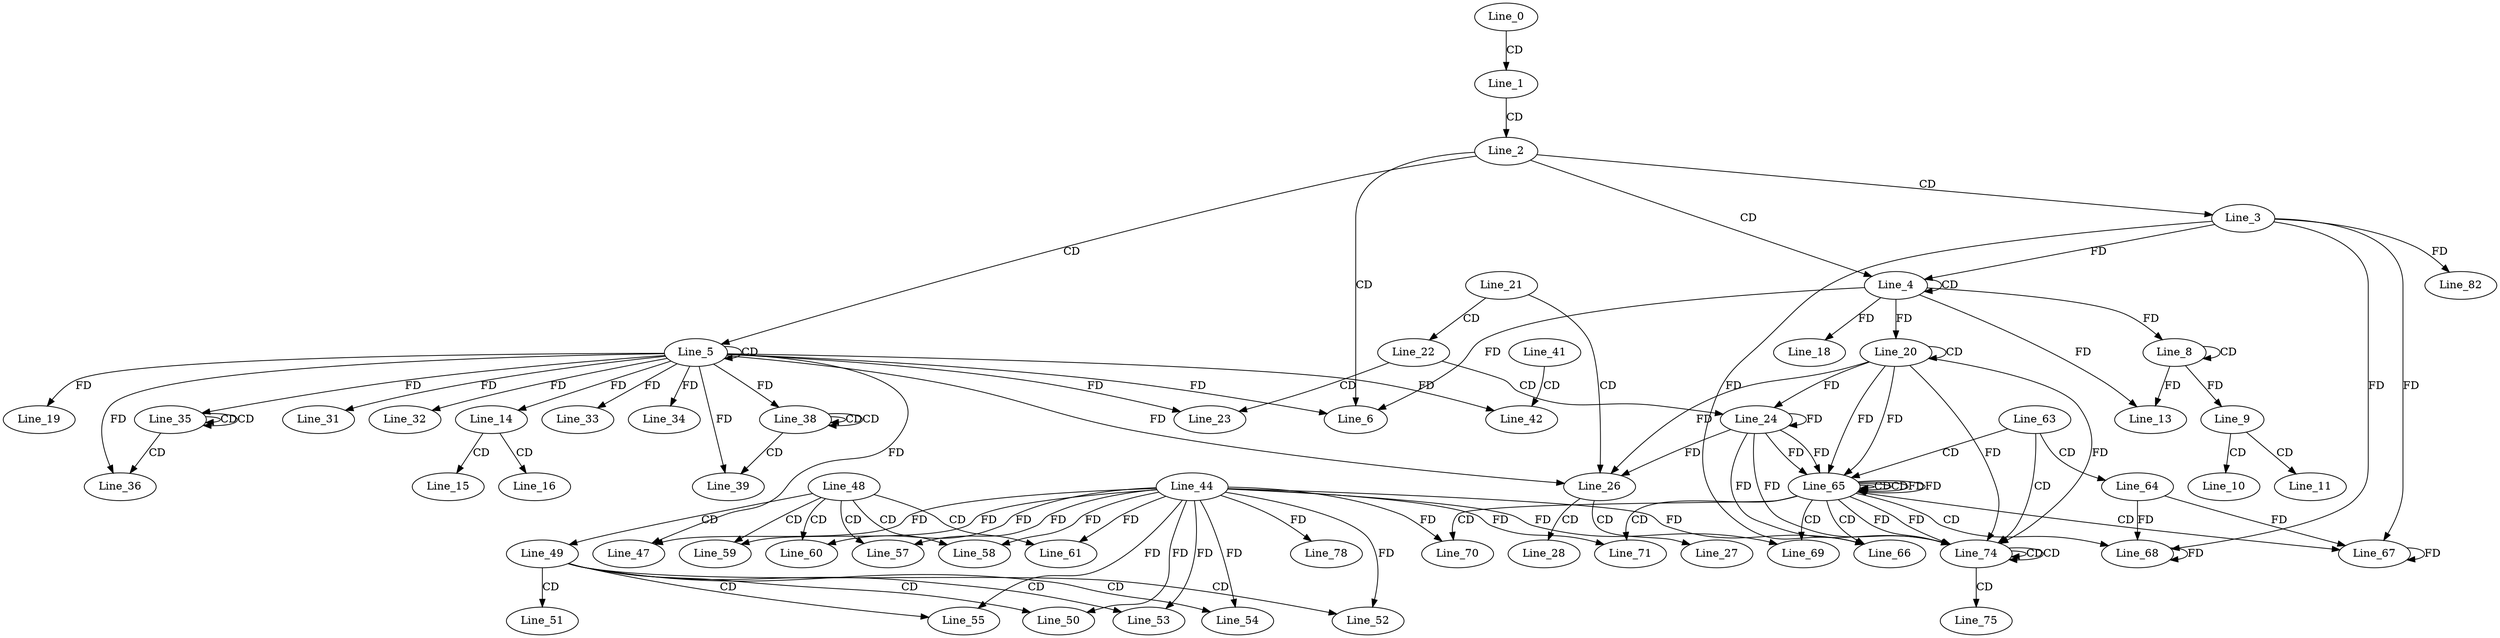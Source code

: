 digraph G {
  Line_0;
  Line_1;
  Line_2;
  Line_3;
  Line_4;
  Line_4;
  Line_5;
  Line_5;
  Line_6;
  Line_6;
  Line_8;
  Line_8;
  Line_9;
  Line_10;
  Line_11;
  Line_13;
  Line_14;
  Line_14;
  Line_14;
  Line_14;
  Line_14;
  Line_15;
  Line_16;
  Line_18;
  Line_19;
  Line_20;
  Line_20;
  Line_21;
  Line_22;
  Line_23;
  Line_24;
  Line_26;
  Line_26;
  Line_26;
  Line_26;
  Line_26;
  Line_26;
  Line_27;
  Line_28;
  Line_31;
  Line_32;
  Line_33;
  Line_34;
  Line_35;
  Line_35;
  Line_35;
  Line_36;
  Line_38;
  Line_38;
  Line_38;
  Line_39;
  Line_41;
  Line_42;
  Line_42;
  Line_47;
  Line_44;
  Line_48;
  Line_49;
  Line_50;
  Line_51;
  Line_52;
  Line_53;
  Line_54;
  Line_55;
  Line_57;
  Line_58;
  Line_59;
  Line_60;
  Line_61;
  Line_63;
  Line_64;
  Line_65;
  Line_65;
  Line_66;
  Line_66;
  Line_67;
  Line_67;
  Line_68;
  Line_68;
  Line_69;
  Line_70;
  Line_71;
  Line_74;
  Line_74;
  Line_75;
  Line_75;
  Line_78;
  Line_82;
  Line_0 -> Line_1 [ label="CD" ];
  Line_1 -> Line_2 [ label="CD" ];
  Line_2 -> Line_3 [ label="CD" ];
  Line_2 -> Line_4 [ label="CD" ];
  Line_4 -> Line_4 [ label="CD" ];
  Line_3 -> Line_4 [ label="FD" ];
  Line_2 -> Line_5 [ label="CD" ];
  Line_5 -> Line_5 [ label="CD" ];
  Line_2 -> Line_6 [ label="CD" ];
  Line_4 -> Line_6 [ label="FD" ];
  Line_5 -> Line_6 [ label="FD" ];
  Line_8 -> Line_8 [ label="CD" ];
  Line_4 -> Line_8 [ label="FD" ];
  Line_8 -> Line_9 [ label="FD" ];
  Line_9 -> Line_10 [ label="CD" ];
  Line_9 -> Line_11 [ label="CD" ];
  Line_4 -> Line_13 [ label="FD" ];
  Line_8 -> Line_13 [ label="FD" ];
  Line_5 -> Line_14 [ label="FD" ];
  Line_14 -> Line_15 [ label="CD" ];
  Line_14 -> Line_16 [ label="CD" ];
  Line_4 -> Line_18 [ label="FD" ];
  Line_5 -> Line_19 [ label="FD" ];
  Line_20 -> Line_20 [ label="CD" ];
  Line_4 -> Line_20 [ label="FD" ];
  Line_21 -> Line_22 [ label="CD" ];
  Line_22 -> Line_23 [ label="CD" ];
  Line_5 -> Line_23 [ label="FD" ];
  Line_22 -> Line_24 [ label="CD" ];
  Line_20 -> Line_24 [ label="FD" ];
  Line_24 -> Line_24 [ label="FD" ];
  Line_21 -> Line_26 [ label="CD" ];
  Line_20 -> Line_26 [ label="FD" ];
  Line_24 -> Line_26 [ label="FD" ];
  Line_5 -> Line_26 [ label="FD" ];
  Line_26 -> Line_27 [ label="CD" ];
  Line_26 -> Line_28 [ label="CD" ];
  Line_5 -> Line_31 [ label="FD" ];
  Line_5 -> Line_32 [ label="FD" ];
  Line_5 -> Line_33 [ label="FD" ];
  Line_5 -> Line_34 [ label="FD" ];
  Line_35 -> Line_35 [ label="CD" ];
  Line_35 -> Line_35 [ label="CD" ];
  Line_5 -> Line_35 [ label="FD" ];
  Line_35 -> Line_36 [ label="CD" ];
  Line_5 -> Line_36 [ label="FD" ];
  Line_38 -> Line_38 [ label="CD" ];
  Line_38 -> Line_38 [ label="CD" ];
  Line_5 -> Line_38 [ label="FD" ];
  Line_38 -> Line_39 [ label="CD" ];
  Line_5 -> Line_39 [ label="FD" ];
  Line_41 -> Line_42 [ label="CD" ];
  Line_5 -> Line_42 [ label="FD" ];
  Line_5 -> Line_47 [ label="FD" ];
  Line_44 -> Line_47 [ label="FD" ];
  Line_48 -> Line_49 [ label="CD" ];
  Line_49 -> Line_50 [ label="CD" ];
  Line_44 -> Line_50 [ label="FD" ];
  Line_49 -> Line_51 [ label="CD" ];
  Line_49 -> Line_52 [ label="CD" ];
  Line_44 -> Line_52 [ label="FD" ];
  Line_49 -> Line_53 [ label="CD" ];
  Line_44 -> Line_53 [ label="FD" ];
  Line_49 -> Line_54 [ label="CD" ];
  Line_44 -> Line_54 [ label="FD" ];
  Line_49 -> Line_55 [ label="CD" ];
  Line_44 -> Line_55 [ label="FD" ];
  Line_48 -> Line_57 [ label="CD" ];
  Line_44 -> Line_57 [ label="FD" ];
  Line_48 -> Line_58 [ label="CD" ];
  Line_44 -> Line_58 [ label="FD" ];
  Line_48 -> Line_59 [ label="CD" ];
  Line_44 -> Line_59 [ label="FD" ];
  Line_48 -> Line_60 [ label="CD" ];
  Line_44 -> Line_60 [ label="FD" ];
  Line_48 -> Line_61 [ label="CD" ];
  Line_44 -> Line_61 [ label="FD" ];
  Line_63 -> Line_64 [ label="CD" ];
  Line_63 -> Line_65 [ label="CD" ];
  Line_65 -> Line_65 [ label="CD" ];
  Line_20 -> Line_65 [ label="FD" ];
  Line_24 -> Line_65 [ label="FD" ];
  Line_65 -> Line_65 [ label="CD" ];
  Line_65 -> Line_65 [ label="FD" ];
  Line_20 -> Line_65 [ label="FD" ];
  Line_24 -> Line_65 [ label="FD" ];
  Line_65 -> Line_66 [ label="CD" ];
  Line_44 -> Line_66 [ label="FD" ];
  Line_3 -> Line_66 [ label="FD" ];
  Line_65 -> Line_67 [ label="CD" ];
  Line_67 -> Line_67 [ label="FD" ];
  Line_64 -> Line_67 [ label="FD" ];
  Line_3 -> Line_67 [ label="FD" ];
  Line_65 -> Line_68 [ label="CD" ];
  Line_68 -> Line_68 [ label="FD" ];
  Line_64 -> Line_68 [ label="FD" ];
  Line_3 -> Line_68 [ label="FD" ];
  Line_65 -> Line_69 [ label="CD" ];
  Line_44 -> Line_69 [ label="FD" ];
  Line_65 -> Line_70 [ label="CD" ];
  Line_44 -> Line_70 [ label="FD" ];
  Line_65 -> Line_71 [ label="CD" ];
  Line_44 -> Line_71 [ label="FD" ];
  Line_63 -> Line_74 [ label="CD" ];
  Line_74 -> Line_74 [ label="CD" ];
  Line_65 -> Line_74 [ label="FD" ];
  Line_20 -> Line_74 [ label="FD" ];
  Line_24 -> Line_74 [ label="FD" ];
  Line_74 -> Line_74 [ label="CD" ];
  Line_65 -> Line_74 [ label="FD" ];
  Line_20 -> Line_74 [ label="FD" ];
  Line_24 -> Line_74 [ label="FD" ];
  Line_74 -> Line_75 [ label="CD" ];
  Line_44 -> Line_78 [ label="FD" ];
  Line_3 -> Line_82 [ label="FD" ];
  Line_65 -> Line_65 [ label="FD" ];
}
